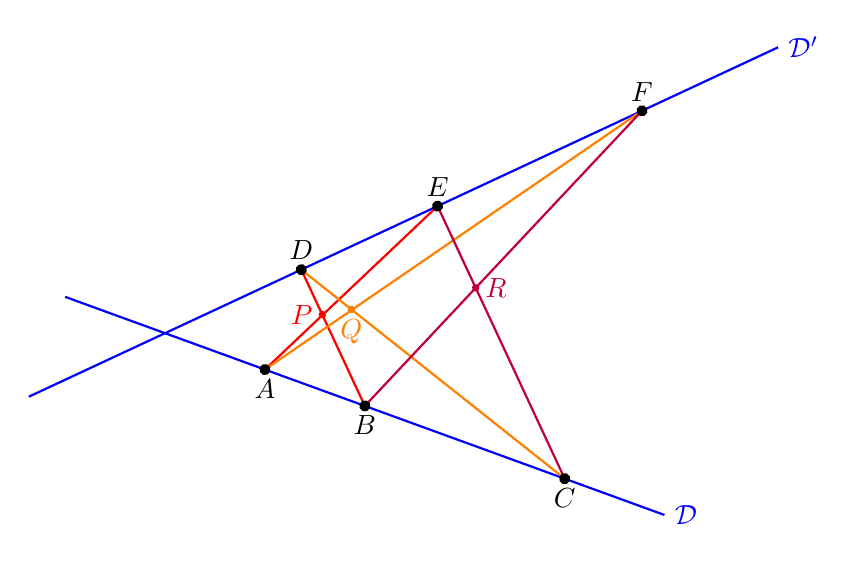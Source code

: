 
\begin{tikzpicture}[scale=1.35,rotate=-20]

  \coordinate (A) at (1,0);
  \coordinate (B) at (2,0);
  \coordinate (C) at (4,0);

  \coordinate (D) at (1,1);
  \coordinate (E) at (2,2);
  \coordinate (F) at (3.5,3.5);

  \draw[thick, blue] (-1,0)--(5,0) node[right] {$\mathcal{D}$};
  \draw[thick, blue] (-1,-1)--(4.5,4.5) node[right] {$\mathcal{D}'$};

  \draw[thick, red] (A)--(E);
  \draw[thick, red] (D)--(B);

  \draw[thick, orange] (A)--(F);
  \draw[thick, orange] (D)--(C);

  \draw[thick, purple] (B)--(F);
  \draw[thick, purple] (E)--(C);

  \coordinate (P) at (1.33,0.67);
  \coordinate (Q) at (1.57,0.81);
  \coordinate (R) at (2.6,1.4);


  \fill  (A) circle (1.5pt) node[below] {$A$};
  \fill  (B) circle (1.5pt) node[below] {$B$};
  \fill  (C) circle (1.5pt) node[below] {$C$};
  \fill  (D) circle (1.5pt) node[above] {$D$};
  \fill  (E) circle (1.5pt) node[above] {$E$};
  \fill  (F) circle (1.5pt) node[above] {$F$};

  \fill[red]  (P) circle (1pt) node[left] {$P$};
  \fill[orange]  (Q) circle (1pt) node[below] {$Q$};
  \fill[purple]  (R) circle (1pt) node[right] {$R$};
\end{tikzpicture}
